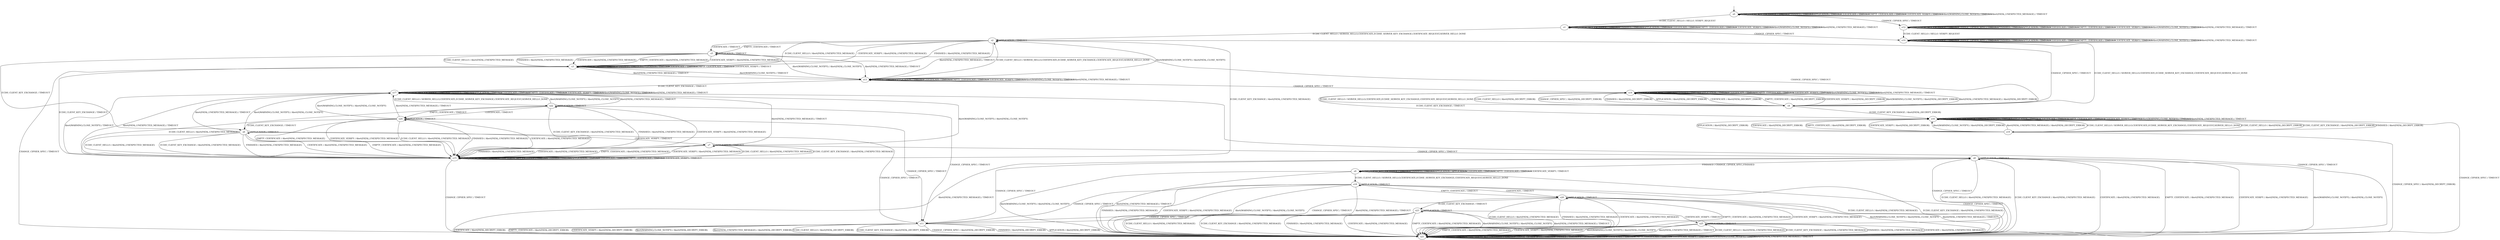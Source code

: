 digraph h5 {
s0 [label="s0"];
s1 [label="s1"];
s12 [label="s12"];
s2 [label="s2"];
s10 [label="s10"];
s3 [label="s3"];
s4 [label="s4"];
s5 [label="s5"];
s13 [label="s13"];
s15 [label="s15"];
s6 [label="s6"];
s14 [label="s14"];
s16 [label="s16"];
s21 [label="s21"];
s7 [label="s7"];
s11 [label="s11"];
s17 [label="s17"];
s19 [label="s19"];
s8 [label="s8"];
s22 [label="s22"];
s9 [label="s9"];
s24 [label="s24"];
s18 [label="s18"];
s20 [label="s20"];
s23 [label="s23"];
s25 [label="s25"];
s0 -> s1 [label="ECDH_CLIENT_HELLO / HELLO_VERIFY_REQUEST"];
s0 -> s0 [label="ECDH_CLIENT_KEY_EXCHANGE / TIMEOUT"];
s0 -> s12 [label="CHANGE_CIPHER_SPEC / TIMEOUT"];
s0 -> s0 [label="FINISHED / TIMEOUT"];
s0 -> s0 [label="APPLICATION / TIMEOUT"];
s0 -> s0 [label="CERTIFICATE / TIMEOUT"];
s0 -> s0 [label="EMPTY_CERTIFICATE / TIMEOUT"];
s0 -> s0 [label="CERTIFICATE_VERIFY / TIMEOUT"];
s0 -> s0 [label="Alert(WARNING,CLOSE_NOTIFY) / TIMEOUT"];
s0 -> s0 [label="Alert(FATAL,UNEXPECTED_MESSAGE) / TIMEOUT"];
s1 -> s2 [label="ECDH_CLIENT_HELLO / SERVER_HELLO,CERTIFICATE,ECDHE_SERVER_KEY_EXCHANGE,CERTIFICATE_REQUEST,SERVER_HELLO_DONE"];
s1 -> s1 [label="ECDH_CLIENT_KEY_EXCHANGE / TIMEOUT"];
s1 -> s10 [label="CHANGE_CIPHER_SPEC / TIMEOUT"];
s1 -> s1 [label="FINISHED / TIMEOUT"];
s1 -> s1 [label="APPLICATION / TIMEOUT"];
s1 -> s1 [label="CERTIFICATE / TIMEOUT"];
s1 -> s1 [label="EMPTY_CERTIFICATE / TIMEOUT"];
s1 -> s1 [label="CERTIFICATE_VERIFY / TIMEOUT"];
s1 -> s1 [label="Alert(WARNING,CLOSE_NOTIFY) / TIMEOUT"];
s1 -> s1 [label="Alert(FATAL,UNEXPECTED_MESSAGE) / TIMEOUT"];
s12 -> s10 [label="ECDH_CLIENT_HELLO / HELLO_VERIFY_REQUEST"];
s12 -> s12 [label="ECDH_CLIENT_KEY_EXCHANGE / TIMEOUT"];
s12 -> s12 [label="CHANGE_CIPHER_SPEC / TIMEOUT"];
s12 -> s12 [label="FINISHED / TIMEOUT"];
s12 -> s12 [label="APPLICATION / TIMEOUT"];
s12 -> s12 [label="CERTIFICATE / TIMEOUT"];
s12 -> s12 [label="EMPTY_CERTIFICATE / TIMEOUT"];
s12 -> s12 [label="CERTIFICATE_VERIFY / TIMEOUT"];
s12 -> s12 [label="Alert(WARNING,CLOSE_NOTIFY) / TIMEOUT"];
s12 -> s12 [label="Alert(FATAL,UNEXPECTED_MESSAGE) / TIMEOUT"];
s2 -> s3 [label="ECDH_CLIENT_HELLO / Alert(FATAL,UNEXPECTED_MESSAGE)"];
s2 -> s15 [label="ECDH_CLIENT_KEY_EXCHANGE / Alert(FATAL,UNEXPECTED_MESSAGE)"];
s2 -> s4 [label="CHANGE_CIPHER_SPEC / TIMEOUT"];
s2 -> s3 [label="FINISHED / Alert(FATAL,UNEXPECTED_MESSAGE)"];
s2 -> s2 [label="APPLICATION / TIMEOUT"];
s2 -> s5 [label="CERTIFICATE / TIMEOUT"];
s2 -> s5 [label="EMPTY_CERTIFICATE / TIMEOUT"];
s2 -> s3 [label="CERTIFICATE_VERIFY / Alert(FATAL,UNEXPECTED_MESSAGE)"];
s2 -> s13 [label="Alert(WARNING,CLOSE_NOTIFY) / Alert(FATAL,CLOSE_NOTIFY)"];
s2 -> s13 [label="Alert(FATAL,UNEXPECTED_MESSAGE) / TIMEOUT"];
s10 -> s4 [label="ECDH_CLIENT_HELLO / SERVER_HELLO,CERTIFICATE,ECDHE_SERVER_KEY_EXCHANGE,CERTIFICATE_REQUEST,SERVER_HELLO_DONE"];
s10 -> s10 [label="ECDH_CLIENT_KEY_EXCHANGE / TIMEOUT"];
s10 -> s10 [label="CHANGE_CIPHER_SPEC / TIMEOUT"];
s10 -> s10 [label="FINISHED / TIMEOUT"];
s10 -> s10 [label="APPLICATION / TIMEOUT"];
s10 -> s10 [label="CERTIFICATE / TIMEOUT"];
s10 -> s10 [label="EMPTY_CERTIFICATE / TIMEOUT"];
s10 -> s10 [label="CERTIFICATE_VERIFY / TIMEOUT"];
s10 -> s10 [label="Alert(WARNING,CLOSE_NOTIFY) / TIMEOUT"];
s10 -> s10 [label="Alert(FATAL,UNEXPECTED_MESSAGE) / TIMEOUT"];
s3 -> s3 [label="ECDH_CLIENT_HELLO / TIMEOUT"];
s3 -> s15 [label="ECDH_CLIENT_KEY_EXCHANGE / TIMEOUT"];
s3 -> s21 [label="CHANGE_CIPHER_SPEC / TIMEOUT"];
s3 -> s3 [label="FINISHED / TIMEOUT"];
s3 -> s3 [label="APPLICATION / TIMEOUT"];
s3 -> s3 [label="CERTIFICATE / TIMEOUT"];
s3 -> s3 [label="EMPTY_CERTIFICATE / TIMEOUT"];
s3 -> s3 [label="CERTIFICATE_VERIFY / TIMEOUT"];
s3 -> s13 [label="Alert(WARNING,CLOSE_NOTIFY) / TIMEOUT"];
s3 -> s13 [label="Alert(FATAL,UNEXPECTED_MESSAGE) / TIMEOUT"];
s4 -> s14 [label="ECDH_CLIENT_HELLO / Alert(FATAL,DECRYPT_ERROR)"];
s4 -> s16 [label="ECDH_CLIENT_KEY_EXCHANGE / Alert(FATAL,DECRYPT_ERROR)"];
s4 -> s14 [label="CHANGE_CIPHER_SPEC / Alert(FATAL,DECRYPT_ERROR)"];
s4 -> s14 [label="FINISHED / Alert(FATAL,DECRYPT_ERROR)"];
s4 -> s14 [label="APPLICATION / Alert(FATAL,DECRYPT_ERROR)"];
s4 -> s14 [label="CERTIFICATE / Alert(FATAL,DECRYPT_ERROR)"];
s4 -> s14 [label="EMPTY_CERTIFICATE / Alert(FATAL,DECRYPT_ERROR)"];
s4 -> s14 [label="CERTIFICATE_VERIFY / Alert(FATAL,DECRYPT_ERROR)"];
s4 -> s14 [label="Alert(WARNING,CLOSE_NOTIFY) / Alert(FATAL,DECRYPT_ERROR)"];
s4 -> s14 [label="Alert(FATAL,UNEXPECTED_MESSAGE) / Alert(FATAL,DECRYPT_ERROR)"];
s5 -> s3 [label="ECDH_CLIENT_HELLO / Alert(FATAL,UNEXPECTED_MESSAGE)"];
s5 -> s6 [label="ECDH_CLIENT_KEY_EXCHANGE / TIMEOUT"];
s5 -> s4 [label="CHANGE_CIPHER_SPEC / TIMEOUT"];
s5 -> s3 [label="FINISHED / Alert(FATAL,UNEXPECTED_MESSAGE)"];
s5 -> s5 [label="APPLICATION / TIMEOUT"];
s5 -> s3 [label="CERTIFICATE / Alert(FATAL,UNEXPECTED_MESSAGE)"];
s5 -> s3 [label="EMPTY_CERTIFICATE / Alert(FATAL,UNEXPECTED_MESSAGE)"];
s5 -> s3 [label="CERTIFICATE_VERIFY / Alert(FATAL,UNEXPECTED_MESSAGE)"];
s5 -> s13 [label="Alert(WARNING,CLOSE_NOTIFY) / Alert(FATAL,CLOSE_NOTIFY)"];
s5 -> s13 [label="Alert(FATAL,UNEXPECTED_MESSAGE) / TIMEOUT"];
s13 -> s2 [label="ECDH_CLIENT_HELLO / SERVER_HELLO,CERTIFICATE,ECDHE_SERVER_KEY_EXCHANGE,CERTIFICATE_REQUEST,SERVER_HELLO_DONE"];
s13 -> s17 [label="ECDH_CLIENT_KEY_EXCHANGE / TIMEOUT"];
s13 -> s14 [label="CHANGE_CIPHER_SPEC / TIMEOUT"];
s13 -> s13 [label="FINISHED / TIMEOUT"];
s13 -> s13 [label="APPLICATION / TIMEOUT"];
s13 -> s13 [label="CERTIFICATE / TIMEOUT"];
s13 -> s13 [label="EMPTY_CERTIFICATE / TIMEOUT"];
s13 -> s13 [label="CERTIFICATE_VERIFY / TIMEOUT"];
s13 -> s13 [label="Alert(WARNING,CLOSE_NOTIFY) / TIMEOUT"];
s13 -> s13 [label="Alert(FATAL,UNEXPECTED_MESSAGE) / TIMEOUT"];
s15 -> s15 [label="ECDH_CLIENT_HELLO / TIMEOUT"];
s15 -> s15 [label="ECDH_CLIENT_KEY_EXCHANGE / TIMEOUT"];
s15 -> s21 [label="CHANGE_CIPHER_SPEC / TIMEOUT"];
s15 -> s15 [label="FINISHED / TIMEOUT"];
s15 -> s15 [label="APPLICATION / TIMEOUT"];
s15 -> s15 [label="CERTIFICATE / TIMEOUT"];
s15 -> s15 [label="EMPTY_CERTIFICATE / TIMEOUT"];
s15 -> s15 [label="CERTIFICATE_VERIFY / TIMEOUT"];
s15 -> s17 [label="Alert(WARNING,CLOSE_NOTIFY) / TIMEOUT"];
s15 -> s17 [label="Alert(FATAL,UNEXPECTED_MESSAGE) / TIMEOUT"];
s6 -> s15 [label="ECDH_CLIENT_HELLO / Alert(FATAL,UNEXPECTED_MESSAGE)"];
s6 -> s15 [label="ECDH_CLIENT_KEY_EXCHANGE / Alert(FATAL,UNEXPECTED_MESSAGE)"];
s6 -> s11 [label="CHANGE_CIPHER_SPEC / TIMEOUT"];
s6 -> s15 [label="FINISHED / Alert(FATAL,UNEXPECTED_MESSAGE)"];
s6 -> s6 [label="APPLICATION / TIMEOUT"];
s6 -> s15 [label="CERTIFICATE / Alert(FATAL,UNEXPECTED_MESSAGE)"];
s6 -> s15 [label="EMPTY_CERTIFICATE / Alert(FATAL,UNEXPECTED_MESSAGE)"];
s6 -> s7 [label="CERTIFICATE_VERIFY / TIMEOUT"];
s6 -> s17 [label="Alert(WARNING,CLOSE_NOTIFY) / Alert(FATAL,CLOSE_NOTIFY)"];
s6 -> s17 [label="Alert(FATAL,UNEXPECTED_MESSAGE) / TIMEOUT"];
s14 -> s4 [label="ECDH_CLIENT_HELLO / SERVER_HELLO,CERTIFICATE,ECDHE_SERVER_KEY_EXCHANGE,CERTIFICATE_REQUEST,SERVER_HELLO_DONE"];
s14 -> s16 [label="ECDH_CLIENT_KEY_EXCHANGE / TIMEOUT"];
s14 -> s14 [label="CHANGE_CIPHER_SPEC / TIMEOUT"];
s14 -> s14 [label="FINISHED / TIMEOUT"];
s14 -> s14 [label="APPLICATION / TIMEOUT"];
s14 -> s14 [label="CERTIFICATE / TIMEOUT"];
s14 -> s14 [label="EMPTY_CERTIFICATE / TIMEOUT"];
s14 -> s14 [label="CERTIFICATE_VERIFY / TIMEOUT"];
s14 -> s14 [label="Alert(WARNING,CLOSE_NOTIFY) / TIMEOUT"];
s14 -> s14 [label="Alert(FATAL,UNEXPECTED_MESSAGE) / TIMEOUT"];
s16 -> s19 [label="ECDH_CLIENT_HELLO / SERVER_HELLO,CERTIFICATE,ECDHE_SERVER_KEY_EXCHANGE,CERTIFICATE_REQUEST,SERVER_HELLO_DONE"];
s16 -> s16 [label="ECDH_CLIENT_KEY_EXCHANGE / TIMEOUT"];
s16 -> s21 [label="CHANGE_CIPHER_SPEC / TIMEOUT"];
s16 -> s16 [label="FINISHED / TIMEOUT"];
s16 -> s16 [label="APPLICATION / TIMEOUT"];
s16 -> s16 [label="CERTIFICATE / TIMEOUT"];
s16 -> s16 [label="EMPTY_CERTIFICATE / TIMEOUT"];
s16 -> s16 [label="CERTIFICATE_VERIFY / TIMEOUT"];
s16 -> s16 [label="Alert(WARNING,CLOSE_NOTIFY) / TIMEOUT"];
s16 -> s16 [label="Alert(FATAL,UNEXPECTED_MESSAGE) / TIMEOUT"];
s21 -> s21 [label="ECDH_CLIENT_HELLO / TIMEOUT"];
s21 -> s21 [label="ECDH_CLIENT_KEY_EXCHANGE / TIMEOUT"];
s21 -> s21 [label="CHANGE_CIPHER_SPEC / TIMEOUT"];
s21 -> s21 [label="FINISHED / TIMEOUT"];
s21 -> s21 [label="APPLICATION / TIMEOUT"];
s21 -> s21 [label="CERTIFICATE / TIMEOUT"];
s21 -> s21 [label="EMPTY_CERTIFICATE / TIMEOUT"];
s21 -> s21 [label="CERTIFICATE_VERIFY / TIMEOUT"];
s21 -> s21 [label="Alert(WARNING,CLOSE_NOTIFY) / TIMEOUT"];
s21 -> s21 [label="Alert(FATAL,UNEXPECTED_MESSAGE) / TIMEOUT"];
s7 -> s15 [label="ECDH_CLIENT_HELLO / Alert(FATAL,UNEXPECTED_MESSAGE)"];
s7 -> s15 [label="ECDH_CLIENT_KEY_EXCHANGE / Alert(FATAL,UNEXPECTED_MESSAGE)"];
s7 -> s8 [label="CHANGE_CIPHER_SPEC / TIMEOUT"];
s7 -> s15 [label="FINISHED / Alert(FATAL,UNEXPECTED_MESSAGE)"];
s7 -> s7 [label="APPLICATION / TIMEOUT"];
s7 -> s15 [label="CERTIFICATE / Alert(FATAL,UNEXPECTED_MESSAGE)"];
s7 -> s15 [label="EMPTY_CERTIFICATE / Alert(FATAL,UNEXPECTED_MESSAGE)"];
s7 -> s15 [label="CERTIFICATE_VERIFY / Alert(FATAL,UNEXPECTED_MESSAGE)"];
s7 -> s17 [label="Alert(WARNING,CLOSE_NOTIFY) / Alert(FATAL,CLOSE_NOTIFY)"];
s7 -> s17 [label="Alert(FATAL,UNEXPECTED_MESSAGE) / TIMEOUT"];
s11 -> s21 [label="ECDH_CLIENT_HELLO / Alert(FATAL,DECRYPT_ERROR)"];
s11 -> s21 [label="ECDH_CLIENT_KEY_EXCHANGE / Alert(FATAL,DECRYPT_ERROR)"];
s11 -> s21 [label="CHANGE_CIPHER_SPEC / Alert(FATAL,DECRYPT_ERROR)"];
s11 -> s21 [label="FINISHED / Alert(FATAL,DECRYPT_ERROR)"];
s11 -> s21 [label="APPLICATION / Alert(FATAL,DECRYPT_ERROR)"];
s11 -> s21 [label="CERTIFICATE / Alert(FATAL,DECRYPT_ERROR)"];
s11 -> s21 [label="EMPTY_CERTIFICATE / Alert(FATAL,DECRYPT_ERROR)"];
s11 -> s21 [label="CERTIFICATE_VERIFY / Alert(FATAL,DECRYPT_ERROR)"];
s11 -> s21 [label="Alert(WARNING,CLOSE_NOTIFY) / Alert(FATAL,DECRYPT_ERROR)"];
s11 -> s21 [label="Alert(FATAL,UNEXPECTED_MESSAGE) / Alert(FATAL,DECRYPT_ERROR)"];
s17 -> s22 [label="ECDH_CLIENT_HELLO / SERVER_HELLO,CERTIFICATE,ECDHE_SERVER_KEY_EXCHANGE,CERTIFICATE_REQUEST,SERVER_HELLO_DONE"];
s17 -> s17 [label="ECDH_CLIENT_KEY_EXCHANGE / TIMEOUT"];
s17 -> s21 [label="CHANGE_CIPHER_SPEC / TIMEOUT"];
s17 -> s17 [label="FINISHED / TIMEOUT"];
s17 -> s17 [label="APPLICATION / TIMEOUT"];
s17 -> s17 [label="CERTIFICATE / TIMEOUT"];
s17 -> s17 [label="EMPTY_CERTIFICATE / TIMEOUT"];
s17 -> s17 [label="CERTIFICATE_VERIFY / TIMEOUT"];
s17 -> s17 [label="Alert(WARNING,CLOSE_NOTIFY) / TIMEOUT"];
s17 -> s17 [label="Alert(FATAL,UNEXPECTED_MESSAGE) / TIMEOUT"];
s19 -> s16 [label="ECDH_CLIENT_HELLO / Alert(FATAL,DECRYPT_ERROR)"];
s19 -> s16 [label="ECDH_CLIENT_KEY_EXCHANGE / Alert(FATAL,DECRYPT_ERROR)"];
s19 -> s21 [label="CHANGE_CIPHER_SPEC / Alert(FATAL,DECRYPT_ERROR)"];
s19 -> s16 [label="FINISHED / Alert(FATAL,DECRYPT_ERROR)"];
s19 -> s16 [label="APPLICATION / Alert(FATAL,DECRYPT_ERROR)"];
s19 -> s16 [label="CERTIFICATE / Alert(FATAL,DECRYPT_ERROR)"];
s19 -> s16 [label="EMPTY_CERTIFICATE / Alert(FATAL,DECRYPT_ERROR)"];
s19 -> s16 [label="CERTIFICATE_VERIFY / Alert(FATAL,DECRYPT_ERROR)"];
s19 -> s16 [label="Alert(WARNING,CLOSE_NOTIFY) / Alert(FATAL,DECRYPT_ERROR)"];
s19 -> s16 [label="Alert(FATAL,UNEXPECTED_MESSAGE) / Alert(FATAL,DECRYPT_ERROR)"];
s8 -> s21 [label="ECDH_CLIENT_HELLO / Alert(FATAL,UNEXPECTED_MESSAGE)"];
s8 -> s21 [label="ECDH_CLIENT_KEY_EXCHANGE / Alert(FATAL,UNEXPECTED_MESSAGE)"];
s8 -> s11 [label="CHANGE_CIPHER_SPEC / TIMEOUT"];
s8 -> s9 [label="FINISHED / CHANGE_CIPHER_SPEC,FINISHED"];
s8 -> s8 [label="APPLICATION / TIMEOUT"];
s8 -> s21 [label="CERTIFICATE / Alert(FATAL,UNEXPECTED_MESSAGE)"];
s8 -> s21 [label="EMPTY_CERTIFICATE / Alert(FATAL,UNEXPECTED_MESSAGE)"];
s8 -> s21 [label="CERTIFICATE_VERIFY / Alert(FATAL,UNEXPECTED_MESSAGE)"];
s8 -> s21 [label="Alert(WARNING,CLOSE_NOTIFY) / Alert(FATAL,CLOSE_NOTIFY)"];
s8 -> s21 [label="Alert(FATAL,UNEXPECTED_MESSAGE) / TIMEOUT"];
s22 -> s15 [label="ECDH_CLIENT_HELLO / Alert(FATAL,UNEXPECTED_MESSAGE)"];
s22 -> s15 [label="ECDH_CLIENT_KEY_EXCHANGE / Alert(FATAL,UNEXPECTED_MESSAGE)"];
s22 -> s11 [label="CHANGE_CIPHER_SPEC / TIMEOUT"];
s22 -> s15 [label="FINISHED / Alert(FATAL,UNEXPECTED_MESSAGE)"];
s22 -> s22 [label="APPLICATION / TIMEOUT"];
s22 -> s24 [label="CERTIFICATE / TIMEOUT"];
s22 -> s24 [label="EMPTY_CERTIFICATE / TIMEOUT"];
s22 -> s15 [label="CERTIFICATE_VERIFY / Alert(FATAL,UNEXPECTED_MESSAGE)"];
s22 -> s17 [label="Alert(WARNING,CLOSE_NOTIFY) / Alert(FATAL,CLOSE_NOTIFY)"];
s22 -> s17 [label="Alert(FATAL,UNEXPECTED_MESSAGE) / TIMEOUT"];
s9 -> s18 [label="ECDH_CLIENT_HELLO / SERVER_HELLO,CERTIFICATE,ECDHE_SERVER_KEY_EXCHANGE,CERTIFICATE_REQUEST,SERVER_HELLO_DONE"];
s9 -> s9 [label="ECDH_CLIENT_KEY_EXCHANGE / TIMEOUT"];
s9 -> s21 [label="CHANGE_CIPHER_SPEC / TIMEOUT"];
s9 -> s9 [label="FINISHED / TIMEOUT"];
s9 -> s9 [label="APPLICATION / APPLICATION"];
s9 -> s9 [label="CERTIFICATE / TIMEOUT"];
s9 -> s9 [label="EMPTY_CERTIFICATE / TIMEOUT"];
s9 -> s9 [label="CERTIFICATE_VERIFY / TIMEOUT"];
s9 -> s21 [label="Alert(WARNING,CLOSE_NOTIFY) / Alert(FATAL,CLOSE_NOTIFY)"];
s9 -> s21 [label="Alert(FATAL,UNEXPECTED_MESSAGE) / TIMEOUT"];
s24 -> s15 [label="ECDH_CLIENT_HELLO / Alert(FATAL,UNEXPECTED_MESSAGE)"];
s24 -> s6 [label="ECDH_CLIENT_KEY_EXCHANGE / TIMEOUT"];
s24 -> s11 [label="CHANGE_CIPHER_SPEC / TIMEOUT"];
s24 -> s15 [label="FINISHED / Alert(FATAL,UNEXPECTED_MESSAGE)"];
s24 -> s24 [label="APPLICATION / TIMEOUT"];
s24 -> s15 [label="CERTIFICATE / Alert(FATAL,UNEXPECTED_MESSAGE)"];
s24 -> s15 [label="EMPTY_CERTIFICATE / Alert(FATAL,UNEXPECTED_MESSAGE)"];
s24 -> s15 [label="CERTIFICATE_VERIFY / Alert(FATAL,UNEXPECTED_MESSAGE)"];
s24 -> s17 [label="Alert(WARNING,CLOSE_NOTIFY) / Alert(FATAL,CLOSE_NOTIFY)"];
s24 -> s17 [label="Alert(FATAL,UNEXPECTED_MESSAGE) / TIMEOUT"];
s18 -> s21 [label="ECDH_CLIENT_HELLO / Alert(FATAL,UNEXPECTED_MESSAGE)"];
s18 -> s21 [label="ECDH_CLIENT_KEY_EXCHANGE / Alert(FATAL,UNEXPECTED_MESSAGE)"];
s18 -> s11 [label="CHANGE_CIPHER_SPEC / TIMEOUT"];
s18 -> s21 [label="FINISHED / Alert(FATAL,UNEXPECTED_MESSAGE)"];
s18 -> s18 [label="APPLICATION / TIMEOUT"];
s18 -> s20 [label="CERTIFICATE / TIMEOUT"];
s18 -> s20 [label="EMPTY_CERTIFICATE / TIMEOUT"];
s18 -> s21 [label="CERTIFICATE_VERIFY / Alert(FATAL,UNEXPECTED_MESSAGE)"];
s18 -> s21 [label="Alert(WARNING,CLOSE_NOTIFY) / Alert(FATAL,CLOSE_NOTIFY)"];
s18 -> s21 [label="Alert(FATAL,UNEXPECTED_MESSAGE) / TIMEOUT"];
s20 -> s21 [label="ECDH_CLIENT_HELLO / Alert(FATAL,UNEXPECTED_MESSAGE)"];
s20 -> s23 [label="ECDH_CLIENT_KEY_EXCHANGE / TIMEOUT"];
s20 -> s11 [label="CHANGE_CIPHER_SPEC / TIMEOUT"];
s20 -> s21 [label="FINISHED / Alert(FATAL,UNEXPECTED_MESSAGE)"];
s20 -> s20 [label="APPLICATION / TIMEOUT"];
s20 -> s21 [label="CERTIFICATE / Alert(FATAL,UNEXPECTED_MESSAGE)"];
s20 -> s21 [label="EMPTY_CERTIFICATE / Alert(FATAL,UNEXPECTED_MESSAGE)"];
s20 -> s21 [label="CERTIFICATE_VERIFY / Alert(FATAL,UNEXPECTED_MESSAGE)"];
s20 -> s21 [label="Alert(WARNING,CLOSE_NOTIFY) / Alert(FATAL,CLOSE_NOTIFY)"];
s20 -> s21 [label="Alert(FATAL,UNEXPECTED_MESSAGE) / TIMEOUT"];
s23 -> s21 [label="ECDH_CLIENT_HELLO / Alert(FATAL,UNEXPECTED_MESSAGE)"];
s23 -> s21 [label="ECDH_CLIENT_KEY_EXCHANGE / Alert(FATAL,UNEXPECTED_MESSAGE)"];
s23 -> s11 [label="CHANGE_CIPHER_SPEC / TIMEOUT"];
s23 -> s21 [label="FINISHED / Alert(FATAL,UNEXPECTED_MESSAGE)"];
s23 -> s23 [label="APPLICATION / TIMEOUT"];
s23 -> s21 [label="CERTIFICATE / Alert(FATAL,UNEXPECTED_MESSAGE)"];
s23 -> s21 [label="EMPTY_CERTIFICATE / Alert(FATAL,UNEXPECTED_MESSAGE)"];
s23 -> s25 [label="CERTIFICATE_VERIFY / TIMEOUT"];
s23 -> s21 [label="Alert(WARNING,CLOSE_NOTIFY) / Alert(FATAL,CLOSE_NOTIFY)"];
s23 -> s21 [label="Alert(FATAL,UNEXPECTED_MESSAGE) / TIMEOUT"];
s25 -> s21 [label="ECDH_CLIENT_HELLO / Alert(FATAL,UNEXPECTED_MESSAGE)"];
s25 -> s21 [label="ECDH_CLIENT_KEY_EXCHANGE / Alert(FATAL,UNEXPECTED_MESSAGE)"];
s25 -> s8 [label="CHANGE_CIPHER_SPEC / TIMEOUT"];
s25 -> s21 [label="FINISHED / Alert(FATAL,UNEXPECTED_MESSAGE)"];
s25 -> s25 [label="APPLICATION / TIMEOUT"];
s25 -> s21 [label="CERTIFICATE / Alert(FATAL,UNEXPECTED_MESSAGE)"];
s25 -> s21 [label="EMPTY_CERTIFICATE / Alert(FATAL,UNEXPECTED_MESSAGE)"];
s25 -> s21 [label="CERTIFICATE_VERIFY / Alert(FATAL,UNEXPECTED_MESSAGE)"];
s25 -> s21 [label="Alert(WARNING,CLOSE_NOTIFY) / Alert(FATAL,CLOSE_NOTIFY)"];
s25 -> s21 [label="Alert(FATAL,UNEXPECTED_MESSAGE) / TIMEOUT"];
__start0 [shape=none, label=""];
__start0 -> s0 [label=""];
}
